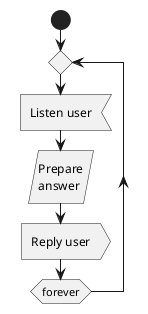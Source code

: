 {
  "sha1": "9qbfnd51cuasmpq33f9l35iujd46awb",
  "insertion": {
    "when": "2024-05-30T20:48:21.746Z",
    "url": "https://forum.plantuml.net/11522/activity-diagram-beta-increase-space-between-shape-arrows",
    "user": "plantuml@gmail.com"
  }
}
@startuml
skinparam Backgroundcolor transparent
start
  repeat
    :Listen user<
    :Prepare
    answer/
    :Reply user>
  repeat while (forever)
@enduml
